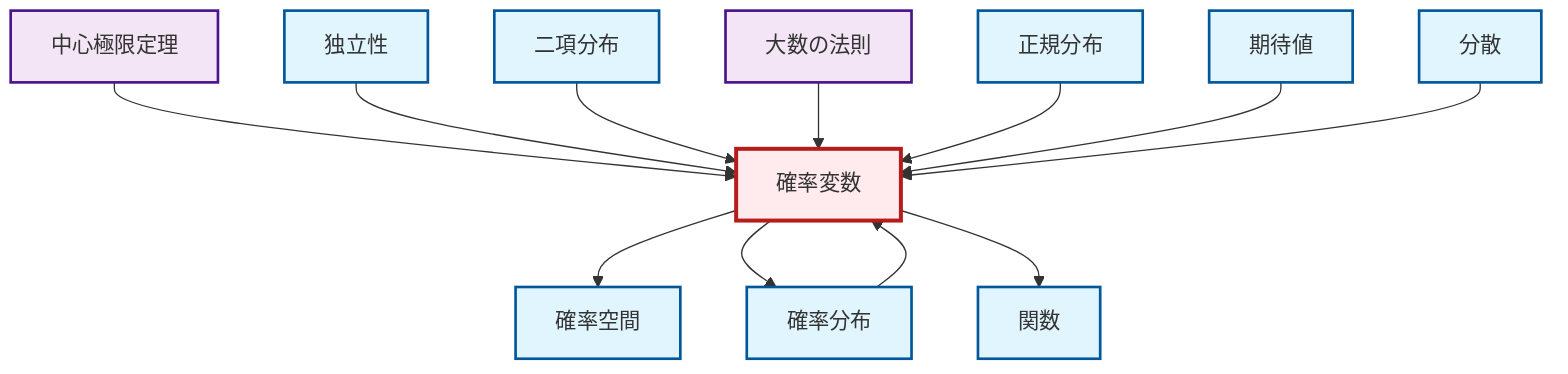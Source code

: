 graph TD
    classDef definition fill:#e1f5fe,stroke:#01579b,stroke-width:2px
    classDef theorem fill:#f3e5f5,stroke:#4a148c,stroke-width:2px
    classDef axiom fill:#fff3e0,stroke:#e65100,stroke-width:2px
    classDef example fill:#e8f5e9,stroke:#1b5e20,stroke-width:2px
    classDef current fill:#ffebee,stroke:#b71c1c,stroke-width:3px
    def-expectation["期待値"]:::definition
    def-independence["独立性"]:::definition
    def-variance["分散"]:::definition
    def-function["関数"]:::definition
    def-probability-space["確率空間"]:::definition
    thm-central-limit["中心極限定理"]:::theorem
    def-random-variable["確率変数"]:::definition
    def-binomial-distribution["二項分布"]:::definition
    def-normal-distribution["正規分布"]:::definition
    def-probability-distribution["確率分布"]:::definition
    thm-law-of-large-numbers["大数の法則"]:::theorem
    thm-central-limit --> def-random-variable
    def-independence --> def-random-variable
    def-binomial-distribution --> def-random-variable
    thm-law-of-large-numbers --> def-random-variable
    def-random-variable --> def-probability-space
    def-random-variable --> def-probability-distribution
    def-normal-distribution --> def-random-variable
    def-probability-distribution --> def-random-variable
    def-expectation --> def-random-variable
    def-variance --> def-random-variable
    def-random-variable --> def-function
    class def-random-variable current